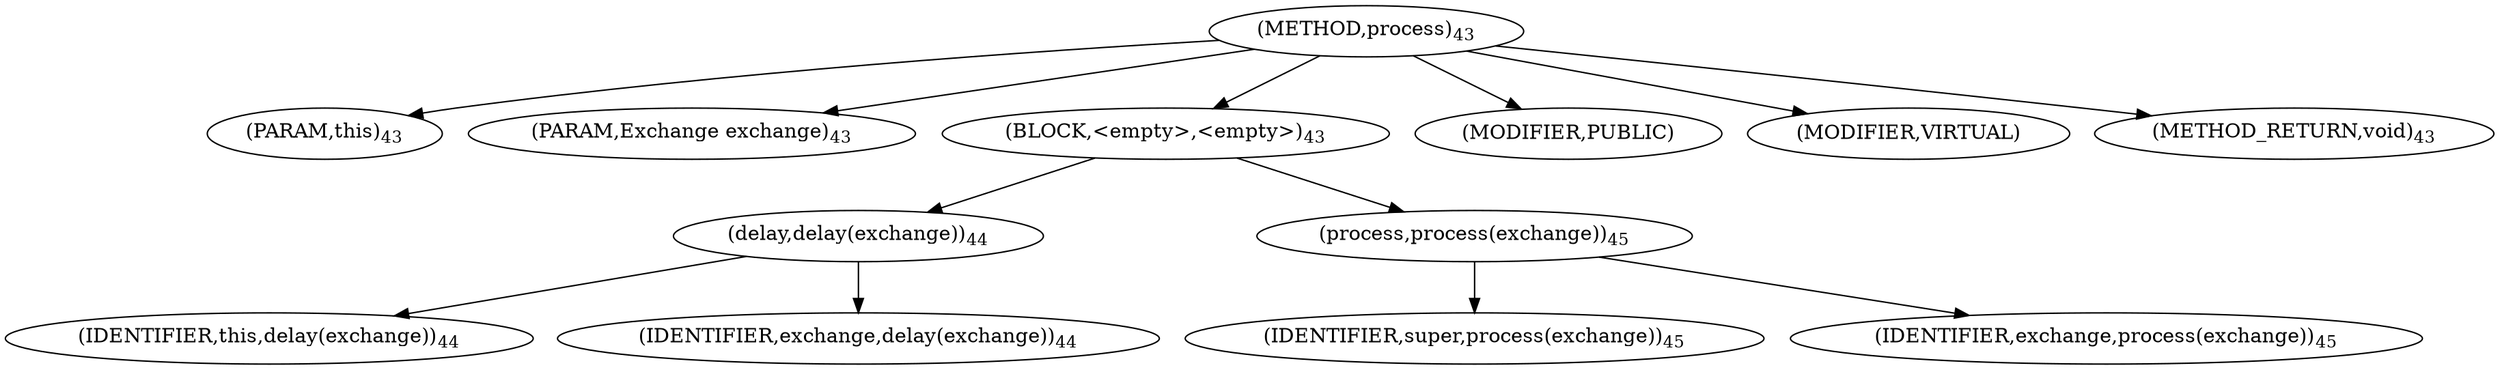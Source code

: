 digraph "process" {  
"58" [label = <(METHOD,process)<SUB>43</SUB>> ]
"6" [label = <(PARAM,this)<SUB>43</SUB>> ]
"59" [label = <(PARAM,Exchange exchange)<SUB>43</SUB>> ]
"60" [label = <(BLOCK,&lt;empty&gt;,&lt;empty&gt;)<SUB>43</SUB>> ]
"61" [label = <(delay,delay(exchange))<SUB>44</SUB>> ]
"5" [label = <(IDENTIFIER,this,delay(exchange))<SUB>44</SUB>> ]
"62" [label = <(IDENTIFIER,exchange,delay(exchange))<SUB>44</SUB>> ]
"63" [label = <(process,process(exchange))<SUB>45</SUB>> ]
"64" [label = <(IDENTIFIER,super,process(exchange))<SUB>45</SUB>> ]
"65" [label = <(IDENTIFIER,exchange,process(exchange))<SUB>45</SUB>> ]
"66" [label = <(MODIFIER,PUBLIC)> ]
"67" [label = <(MODIFIER,VIRTUAL)> ]
"68" [label = <(METHOD_RETURN,void)<SUB>43</SUB>> ]
  "58" -> "6" 
  "58" -> "59" 
  "58" -> "60" 
  "58" -> "66" 
  "58" -> "67" 
  "58" -> "68" 
  "60" -> "61" 
  "60" -> "63" 
  "61" -> "5" 
  "61" -> "62" 
  "63" -> "64" 
  "63" -> "65" 
}
